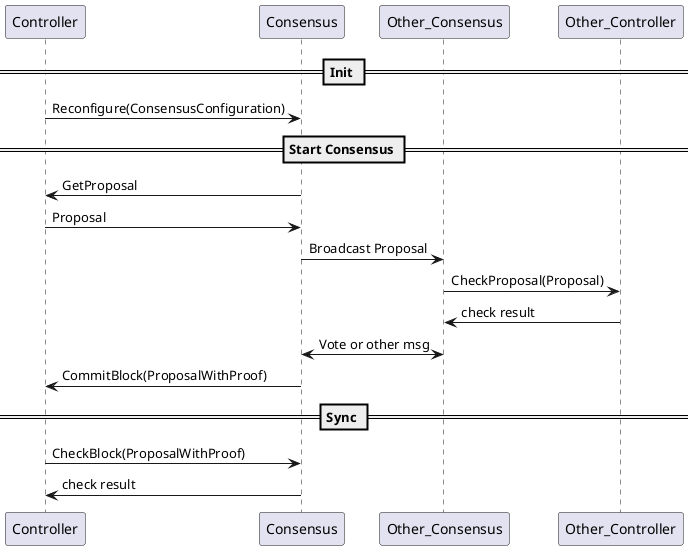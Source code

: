 @startuml
== Init ==
Controller -> Consensus: Reconfigure(ConsensusConfiguration)
== Start Consensus ==
Consensus -> Controller: GetProposal
Controller -> Consensus: Proposal
Consensus -> Other_Consensus: Broadcast Proposal
Other_Consensus -> Other_Controller: CheckProposal(Proposal)
Other_Controller -> Other_Consensus: check result
Consensus <-> Other_Consensus: Vote or other msg
Consensus -> Controller: CommitBlock(ProposalWithProof)
== Sync ==
Controller -> Consensus: CheckBlock(ProposalWithProof)
Consensus -> Controller: check result
@enduml